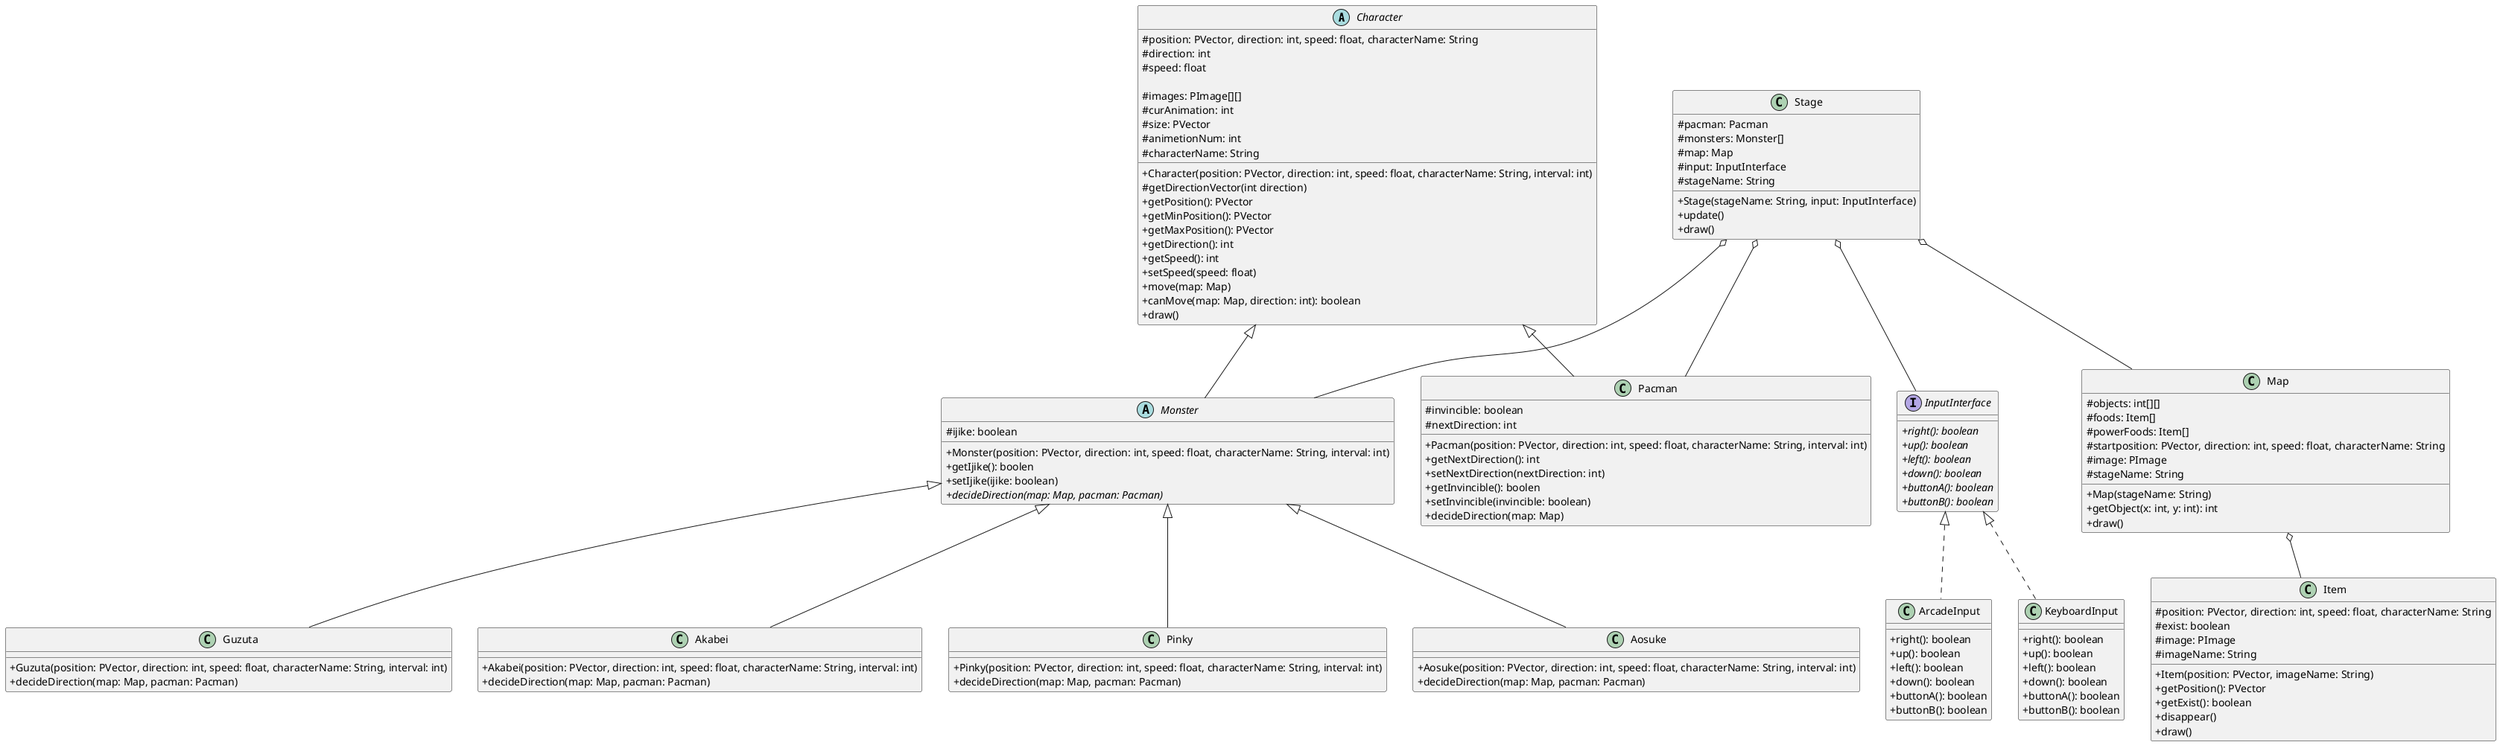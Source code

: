 @startuml pacman

skinparam Shadowing false
skinparam classAttributeIconSize 0

Character <|-- Pacman
InputInterface <|.. KeyboardInput
InputInterface <|.. ArcadeInput
Character <|-- Monster
Monster <|-- Akabei
Monster <|-- Pinky
Monster <|-- Aosuke
Monster <|-- Guzuta
Stage o-- Pacman
Stage o-- Monster
Stage o-- Map
Stage o-- InputInterface
Map o-- Item

abstract class Character {
    # position: PVector, direction: int, speed: float, characterName: String
    # direction: int
    # speed: float

    # images: PImage[][]
    # curAnimation: int
    # size: PVector
    # animetionNum: int
    # characterName: String

    + Character(position: PVector, direction: int, speed: float, characterName: String, interval: int)
    # getDirectionVector(int direction)
    + getPosition(): PVector
    + getMinPosition(): PVector
    + getMaxPosition(): PVector
    + getDirection(): int
    + getSpeed(): int
    + setSpeed(speed: float)
    + move(map: Map)
    + canMove(map: Map, direction: int): boolean
    + draw()
}

class Pacman {
    # invincible: boolean
    # nextDirection: int

    + Pacman(position: PVector, direction: int, speed: float, characterName: String, interval: int)
    + getNextDirection(): int
    + setNextDirection(nextDirection: int)
    + getInvincible(): boolen
    + setInvincible(invincible: boolean)
    + decideDirection(map: Map)
}

abstract class Monster {
    # ijike: boolean

    + Monster(position: PVector, direction: int, speed: float, characterName: String, interval: int)
    + getIjike(): boolen
    + setIjike(ijike: boolean)
    + {abstract} decideDirection(map: Map, pacman: Pacman)
}

class Akabei {
    + Akabei(position: PVector, direction: int, speed: float, characterName: String, interval: int)
    + decideDirection(map: Map, pacman: Pacman)
}

class Pinky {
    + Pinky(position: PVector, direction: int, speed: float, characterName: String, interval: int)
    + decideDirection(map: Map, pacman: Pacman)
}

class Aosuke {
    + Aosuke(position: PVector, direction: int, speed: float, characterName: String, interval: int)
    + decideDirection(map: Map, pacman: Pacman)
}

class Guzuta {
    + Guzuta(position: PVector, direction: int, speed: float, characterName: String, interval: int)
    + decideDirection(map: Map, pacman: Pacman)
}

class Stage {
    # pacman: Pacman
    # monsters: Monster[]
    # map: Map
    # input: InputInterface
    # stageName: String

    + Stage(stageName: String, input: InputInterface)
    + update()
    + draw()
}

class Map {
    # objects: int[][]
    # foods: Item[]
    # powerFoods: Item[]
    # startposition: PVector, direction: int, speed: float, characterName: String
    # image: PImage
    # stageName: String

    + Map(stageName: String)
    + getObject(x: int, y: int): int
    + draw()
}

class Item {
    # position: PVector, direction: int, speed: float, characterName: String
    # exist: boolean
    # image: PImage
    # imageName: String

    + Item(position: PVector, imageName: String)
    + getPosition(): PVector
    + getExist(): boolean
    + disappear()
    + draw()
}

interface InputInterface {
    + {abstract} right(): boolean
    + {abstract} up(): boolean
    + {abstract} left(): boolean
    + {abstract} down(): boolean
    + {abstract} buttonA(): boolean
    + {abstract} buttonB(): boolean
}

class KeyboardInput {
    + right(): boolean
    + up(): boolean
    + left(): boolean
    + down(): boolean
    + buttonA(): boolean
    + buttonB(): boolean
}

class ArcadeInput {
    + right(): boolean
    + up(): boolean
    + left(): boolean
    + down(): boolean
    + buttonA(): boolean
    + buttonB(): boolean
}

@enduml
